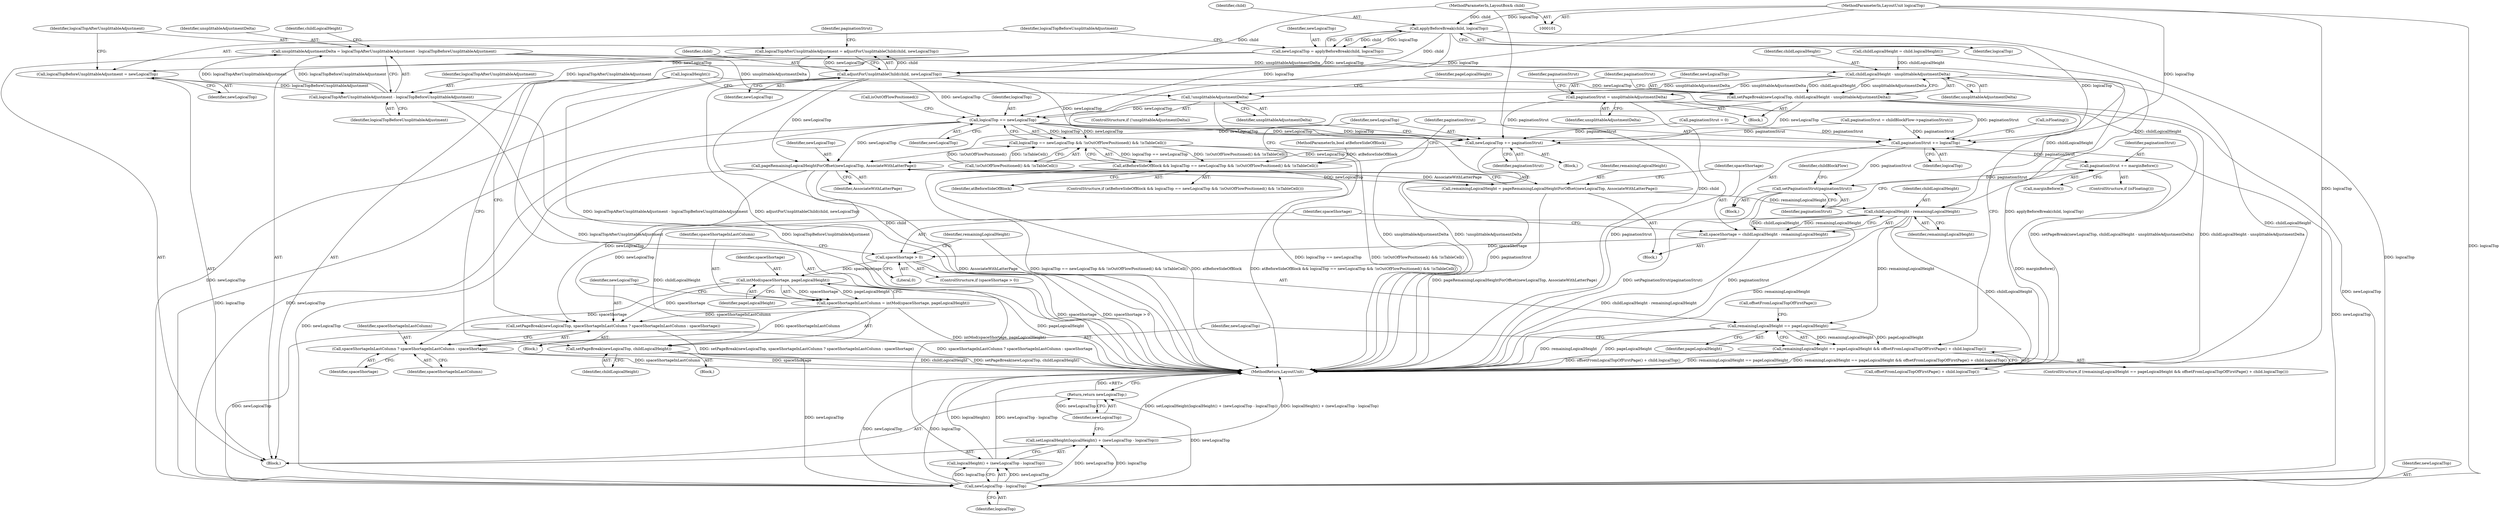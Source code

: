 digraph "1_Chrome_ce70785c73a2b7cf2b34de0d8439ca31929b4743@integer" {
"1000136" [label="(Call,unsplittableAdjustmentDelta = logicalTopAfterUnsplittableAdjustment - logicalTopBeforeUnsplittableAdjustment)"];
"1000138" [label="(Call,logicalTopAfterUnsplittableAdjustment - logicalTopBeforeUnsplittableAdjustment)"];
"1000126" [label="(Call,logicalTopAfterUnsplittableAdjustment = adjustForUnsplittableChild(child, newLogicalTop))"];
"1000128" [label="(Call,adjustForUnsplittableChild(child, newLogicalTop))"];
"1000118" [label="(Call,applyBeforeBreak(child, logicalTop))"];
"1000103" [label="(MethodParameterIn,LayoutBox& child)"];
"1000102" [label="(MethodParameterIn,LayoutUnit logicalTop)"];
"1000116" [label="(Call,newLogicalTop = applyBeforeBreak(child, logicalTop))"];
"1000122" [label="(Call,logicalTopBeforeUnsplittableAdjustment = newLogicalTop)"];
"1000150" [label="(Call,childLogicalHeight - unsplittableAdjustmentDelta)"];
"1000148" [label="(Call,setPageBreak(newLogicalTop, childLogicalHeight - unsplittableAdjustmentDelta))"];
"1000172" [label="(Call,logicalTop == newLogicalTop)"];
"1000171" [label="(Call,logicalTop == newLogicalTop && !isOutOfFlowPositioned() && !isTableCell())"];
"1000169" [label="(Call,atBeforeSideOfBlock && logicalTop == newLogicalTop && !isOutOfFlowPositioned() && !isTableCell())"];
"1000181" [label="(Call,paginationStrut += logicalTop)"];
"1000186" [label="(Call,paginationStrut += marginBefore())"];
"1000189" [label="(Call,setPaginationStrut(paginationStrut))"];
"1000197" [label="(Call,newLogicalTop += paginationStrut)"];
"1000210" [label="(Call,pageRemainingLogicalHeightForOffset(newLogicalTop, AssociateWithLatterPage))"];
"1000208" [label="(Call,remainingLogicalHeight = pageRemainingLogicalHeightForOffset(newLogicalTop, AssociateWithLatterPage))"];
"1000216" [label="(Call,childLogicalHeight - remainingLogicalHeight)"];
"1000214" [label="(Call,spaceShortage = childLogicalHeight - remainingLogicalHeight)"];
"1000220" [label="(Call,spaceShortage > 0)"];
"1000227" [label="(Call,intMod(spaceShortage, pageLogicalHeight))"];
"1000225" [label="(Call,spaceShortageInLastColumn = intMod(spaceShortage, pageLogicalHeight))"];
"1000230" [label="(Call,setPageBreak(newLogicalTop, spaceShortageInLastColumn ? spaceShortageInLastColumn : spaceShortage))"];
"1000252" [label="(Call,newLogicalTop - logicalTop)"];
"1000249" [label="(Call,setLogicalHeight(logicalHeight() + (newLogicalTop - logicalTop)))"];
"1000250" [label="(Call,logicalHeight() + (newLogicalTop - logicalTop))"];
"1000255" [label="(Return,return newLogicalTop;)"];
"1000232" [label="(Call,spaceShortageInLastColumn ? spaceShortageInLastColumn : spaceShortage)"];
"1000239" [label="(Call,remainingLogicalHeight == pageLogicalHeight)"];
"1000238" [label="(Call,remainingLogicalHeight == pageLogicalHeight && offsetFromLogicalTopOfFirstPage() + child.logicalTop())"];
"1000246" [label="(Call,setPageBreak(newLogicalTop, childLogicalHeight))"];
"1000153" [label="(Call,paginationStrut = unsplittableAdjustmentDelta)"];
"1000201" [label="(Call,!unsplittableAdjustmentDelta)"];
"1000246" [label="(Call,setPageBreak(newLogicalTop, childLogicalHeight))"];
"1000175" [label="(Call,!isOutOfFlowPositioned() && !isTableCell())"];
"1000249" [label="(Call,setLogicalHeight(logicalHeight() + (newLogicalTop - logicalTop)))"];
"1000228" [label="(Identifier,spaceShortage)"];
"1000180" [label="(Block,)"];
"1000142" [label="(Call,childLogicalHeight = child.logicalHeight())"];
"1000105" [label="(Block,)"];
"1000140" [label="(Identifier,logicalTopBeforeUnsplittableAdjustment)"];
"1000153" [label="(Call,paginationStrut = unsplittableAdjustmentDelta)"];
"1000103" [label="(MethodParameterIn,LayoutBox& child)"];
"1000235" [label="(Identifier,spaceShortage)"];
"1000123" [label="(Identifier,logicalTopBeforeUnsplittableAdjustment)"];
"1000155" [label="(Identifier,unsplittableAdjustmentDelta)"];
"1000251" [label="(Call,logicalHeight())"];
"1000177" [label="(Call,isOutOfFlowPositioned())"];
"1000150" [label="(Call,childLogicalHeight - unsplittableAdjustmentDelta)"];
"1000216" [label="(Call,childLogicalHeight - remainingLogicalHeight)"];
"1000257" [label="(MethodReturn,LayoutUnit)"];
"1000192" [label="(Identifier,childBlockFlow)"];
"1000239" [label="(Call,remainingLogicalHeight == pageLogicalHeight)"];
"1000169" [label="(Call,atBeforeSideOfBlock && logicalTop == newLogicalTop && !isOutOfFlowPositioned() && !isTableCell())"];
"1000198" [label="(Identifier,newLogicalTop)"];
"1000104" [label="(MethodParameterIn,bool atBeforeSideOfBlock)"];
"1000189" [label="(Call,setPaginationStrut(paginationStrut))"];
"1000241" [label="(Identifier,pageLogicalHeight)"];
"1000212" [label="(Identifier,AssociateWithLatterPage)"];
"1000217" [label="(Identifier,childLogicalHeight)"];
"1000166" [label="(Identifier,paginationStrut)"];
"1000181" [label="(Call,paginationStrut += logicalTop)"];
"1000182" [label="(Identifier,paginationStrut)"];
"1000210" [label="(Call,pageRemainingLogicalHeightForOffset(newLogicalTop, AssociateWithLatterPage))"];
"1000226" [label="(Identifier,spaceShortageInLastColumn)"];
"1000162" [label="(Call,paginationStrut = childBlockFlow->paginationStrut())"];
"1000183" [label="(Identifier,logicalTop)"];
"1000242" [label="(Call,offsetFromLogicalTopOfFirstPage() + child.logicalTop())"];
"1000118" [label="(Call,applyBeforeBreak(child, logicalTop))"];
"1000129" [label="(Identifier,child)"];
"1000233" [label="(Identifier,spaceShortageInLastColumn)"];
"1000219" [label="(ControlStructure,if (spaceShortage > 0))"];
"1000147" [label="(Block,)"];
"1000232" [label="(Call,spaceShortageInLastColumn ? spaceShortageInLastColumn : spaceShortage)"];
"1000209" [label="(Identifier,remainingLogicalHeight)"];
"1000240" [label="(Identifier,remainingLogicalHeight)"];
"1000185" [label="(Call,isFloating())"];
"1000222" [label="(Literal,0)"];
"1000229" [label="(Identifier,pageLogicalHeight)"];
"1000252" [label="(Call,newLogicalTop - logicalTop)"];
"1000220" [label="(Call,spaceShortage > 0)"];
"1000128" [label="(Call,adjustForUnsplittableChild(child, newLogicalTop))"];
"1000152" [label="(Identifier,unsplittableAdjustmentDelta)"];
"1000126" [label="(Call,logicalTopAfterUnsplittableAdjustment = adjustForUnsplittableChild(child, newLogicalTop))"];
"1000238" [label="(Call,remainingLogicalHeight == pageLogicalHeight && offsetFromLogicalTopOfFirstPage() + child.logicalTop())"];
"1000199" [label="(Identifier,paginationStrut)"];
"1000132" [label="(Call,paginationStrut = 0)"];
"1000116" [label="(Call,newLogicalTop = applyBeforeBreak(child, logicalTop))"];
"1000214" [label="(Call,spaceShortage = childLogicalHeight - remainingLogicalHeight)"];
"1000137" [label="(Identifier,unsplittableAdjustmentDelta)"];
"1000234" [label="(Identifier,spaceShortageInLastColumn)"];
"1000171" [label="(Call,logicalTop == newLogicalTop && !isOutOfFlowPositioned() && !isTableCell())"];
"1000255" [label="(Return,return newLogicalTop;)"];
"1000188" [label="(Call,marginBefore())"];
"1000256" [label="(Identifier,newLogicalTop)"];
"1000143" [label="(Identifier,childLogicalHeight)"];
"1000250" [label="(Call,logicalHeight() + (newLogicalTop - logicalTop))"];
"1000154" [label="(Identifier,paginationStrut)"];
"1000117" [label="(Identifier,newLogicalTop)"];
"1000138" [label="(Call,logicalTopAfterUnsplittableAdjustment - logicalTopBeforeUnsplittableAdjustment)"];
"1000119" [label="(Identifier,child)"];
"1000237" [label="(ControlStructure,if (remainingLogicalHeight == pageLogicalHeight && offsetFromLogicalTopOfFirstPage() + child.logicalTop()))"];
"1000173" [label="(Identifier,logicalTop)"];
"1000170" [label="(Identifier,atBeforeSideOfBlock)"];
"1000253" [label="(Identifier,newLogicalTop)"];
"1000223" [label="(Block,)"];
"1000151" [label="(Identifier,childLogicalHeight)"];
"1000206" [label="(Block,)"];
"1000254" [label="(Identifier,logicalTop)"];
"1000202" [label="(Identifier,unsplittableAdjustmentDelta)"];
"1000197" [label="(Call,newLogicalTop += paginationStrut)"];
"1000211" [label="(Identifier,newLogicalTop)"];
"1000149" [label="(Identifier,newLogicalTop)"];
"1000122" [label="(Call,logicalTopBeforeUnsplittableAdjustment = newLogicalTop)"];
"1000187" [label="(Identifier,paginationStrut)"];
"1000196" [label="(Block,)"];
"1000102" [label="(MethodParameterIn,LayoutUnit logicalTop)"];
"1000225" [label="(Call,spaceShortageInLastColumn = intMod(spaceShortage, pageLogicalHeight))"];
"1000231" [label="(Identifier,newLogicalTop)"];
"1000248" [label="(Identifier,childLogicalHeight)"];
"1000127" [label="(Identifier,logicalTopAfterUnsplittableAdjustment)"];
"1000148" [label="(Call,setPageBreak(newLogicalTop, childLogicalHeight - unsplittableAdjustmentDelta))"];
"1000243" [label="(Call,offsetFromLogicalTopOfFirstPage())"];
"1000190" [label="(Identifier,paginationStrut)"];
"1000124" [label="(Identifier,newLogicalTop)"];
"1000200" [label="(ControlStructure,if (!unsplittableAdjustmentDelta))"];
"1000168" [label="(ControlStructure,if (atBeforeSideOfBlock && logicalTop == newLogicalTop && !isOutOfFlowPositioned() && !isTableCell()))"];
"1000227" [label="(Call,intMod(spaceShortage, pageLogicalHeight))"];
"1000186" [label="(Call,paginationStrut += marginBefore())"];
"1000136" [label="(Call,unsplittableAdjustmentDelta = logicalTopAfterUnsplittableAdjustment - logicalTopBeforeUnsplittableAdjustment)"];
"1000174" [label="(Identifier,newLogicalTop)"];
"1000133" [label="(Identifier,paginationStrut)"];
"1000230" [label="(Call,setPageBreak(newLogicalTop, spaceShortageInLastColumn ? spaceShortageInLastColumn : spaceShortage))"];
"1000221" [label="(Identifier,spaceShortage)"];
"1000184" [label="(ControlStructure,if (isFloating()))"];
"1000201" [label="(Call,!unsplittableAdjustmentDelta)"];
"1000139" [label="(Identifier,logicalTopAfterUnsplittableAdjustment)"];
"1000120" [label="(Identifier,logicalTop)"];
"1000247" [label="(Identifier,newLogicalTop)"];
"1000130" [label="(Identifier,newLogicalTop)"];
"1000245" [label="(Block,)"];
"1000208" [label="(Call,remainingLogicalHeight = pageRemainingLogicalHeightForOffset(newLogicalTop, AssociateWithLatterPage))"];
"1000218" [label="(Identifier,remainingLogicalHeight)"];
"1000205" [label="(Identifier,pageLogicalHeight)"];
"1000172" [label="(Call,logicalTop == newLogicalTop)"];
"1000215" [label="(Identifier,spaceShortage)"];
"1000136" -> "1000105"  [label="AST: "];
"1000136" -> "1000138"  [label="CFG: "];
"1000137" -> "1000136"  [label="AST: "];
"1000138" -> "1000136"  [label="AST: "];
"1000143" -> "1000136"  [label="CFG: "];
"1000136" -> "1000257"  [label="DDG: logicalTopAfterUnsplittableAdjustment - logicalTopBeforeUnsplittableAdjustment"];
"1000138" -> "1000136"  [label="DDG: logicalTopAfterUnsplittableAdjustment"];
"1000138" -> "1000136"  [label="DDG: logicalTopBeforeUnsplittableAdjustment"];
"1000136" -> "1000150"  [label="DDG: unsplittableAdjustmentDelta"];
"1000136" -> "1000201"  [label="DDG: unsplittableAdjustmentDelta"];
"1000138" -> "1000140"  [label="CFG: "];
"1000139" -> "1000138"  [label="AST: "];
"1000140" -> "1000138"  [label="AST: "];
"1000138" -> "1000257"  [label="DDG: logicalTopBeforeUnsplittableAdjustment"];
"1000138" -> "1000257"  [label="DDG: logicalTopAfterUnsplittableAdjustment"];
"1000126" -> "1000138"  [label="DDG: logicalTopAfterUnsplittableAdjustment"];
"1000122" -> "1000138"  [label="DDG: logicalTopBeforeUnsplittableAdjustment"];
"1000126" -> "1000105"  [label="AST: "];
"1000126" -> "1000128"  [label="CFG: "];
"1000127" -> "1000126"  [label="AST: "];
"1000128" -> "1000126"  [label="AST: "];
"1000133" -> "1000126"  [label="CFG: "];
"1000126" -> "1000257"  [label="DDG: adjustForUnsplittableChild(child, newLogicalTop)"];
"1000128" -> "1000126"  [label="DDG: child"];
"1000128" -> "1000126"  [label="DDG: newLogicalTop"];
"1000128" -> "1000130"  [label="CFG: "];
"1000129" -> "1000128"  [label="AST: "];
"1000130" -> "1000128"  [label="AST: "];
"1000128" -> "1000257"  [label="DDG: child"];
"1000118" -> "1000128"  [label="DDG: child"];
"1000103" -> "1000128"  [label="DDG: child"];
"1000116" -> "1000128"  [label="DDG: newLogicalTop"];
"1000128" -> "1000148"  [label="DDG: newLogicalTop"];
"1000128" -> "1000172"  [label="DDG: newLogicalTop"];
"1000128" -> "1000197"  [label="DDG: newLogicalTop"];
"1000128" -> "1000210"  [label="DDG: newLogicalTop"];
"1000128" -> "1000252"  [label="DDG: newLogicalTop"];
"1000118" -> "1000116"  [label="AST: "];
"1000118" -> "1000120"  [label="CFG: "];
"1000119" -> "1000118"  [label="AST: "];
"1000120" -> "1000118"  [label="AST: "];
"1000116" -> "1000118"  [label="CFG: "];
"1000118" -> "1000116"  [label="DDG: child"];
"1000118" -> "1000116"  [label="DDG: logicalTop"];
"1000103" -> "1000118"  [label="DDG: child"];
"1000102" -> "1000118"  [label="DDG: logicalTop"];
"1000118" -> "1000172"  [label="DDG: logicalTop"];
"1000118" -> "1000181"  [label="DDG: logicalTop"];
"1000118" -> "1000252"  [label="DDG: logicalTop"];
"1000103" -> "1000101"  [label="AST: "];
"1000103" -> "1000257"  [label="DDG: child"];
"1000102" -> "1000101"  [label="AST: "];
"1000102" -> "1000257"  [label="DDG: logicalTop"];
"1000102" -> "1000172"  [label="DDG: logicalTop"];
"1000102" -> "1000181"  [label="DDG: logicalTop"];
"1000102" -> "1000252"  [label="DDG: logicalTop"];
"1000116" -> "1000105"  [label="AST: "];
"1000117" -> "1000116"  [label="AST: "];
"1000123" -> "1000116"  [label="CFG: "];
"1000116" -> "1000257"  [label="DDG: applyBeforeBreak(child, logicalTop)"];
"1000116" -> "1000122"  [label="DDG: newLogicalTop"];
"1000122" -> "1000105"  [label="AST: "];
"1000122" -> "1000124"  [label="CFG: "];
"1000123" -> "1000122"  [label="AST: "];
"1000124" -> "1000122"  [label="AST: "];
"1000127" -> "1000122"  [label="CFG: "];
"1000150" -> "1000148"  [label="AST: "];
"1000150" -> "1000152"  [label="CFG: "];
"1000151" -> "1000150"  [label="AST: "];
"1000152" -> "1000150"  [label="AST: "];
"1000148" -> "1000150"  [label="CFG: "];
"1000150" -> "1000257"  [label="DDG: childLogicalHeight"];
"1000150" -> "1000148"  [label="DDG: childLogicalHeight"];
"1000150" -> "1000148"  [label="DDG: unsplittableAdjustmentDelta"];
"1000142" -> "1000150"  [label="DDG: childLogicalHeight"];
"1000150" -> "1000153"  [label="DDG: unsplittableAdjustmentDelta"];
"1000150" -> "1000201"  [label="DDG: unsplittableAdjustmentDelta"];
"1000150" -> "1000216"  [label="DDG: childLogicalHeight"];
"1000148" -> "1000147"  [label="AST: "];
"1000149" -> "1000148"  [label="AST: "];
"1000154" -> "1000148"  [label="CFG: "];
"1000148" -> "1000257"  [label="DDG: setPageBreak(newLogicalTop, childLogicalHeight - unsplittableAdjustmentDelta)"];
"1000148" -> "1000257"  [label="DDG: childLogicalHeight - unsplittableAdjustmentDelta"];
"1000148" -> "1000172"  [label="DDG: newLogicalTop"];
"1000148" -> "1000197"  [label="DDG: newLogicalTop"];
"1000148" -> "1000210"  [label="DDG: newLogicalTop"];
"1000148" -> "1000252"  [label="DDG: newLogicalTop"];
"1000172" -> "1000171"  [label="AST: "];
"1000172" -> "1000174"  [label="CFG: "];
"1000173" -> "1000172"  [label="AST: "];
"1000174" -> "1000172"  [label="AST: "];
"1000177" -> "1000172"  [label="CFG: "];
"1000171" -> "1000172"  [label="CFG: "];
"1000172" -> "1000171"  [label="DDG: logicalTop"];
"1000172" -> "1000171"  [label="DDG: newLogicalTop"];
"1000172" -> "1000181"  [label="DDG: logicalTop"];
"1000172" -> "1000197"  [label="DDG: newLogicalTop"];
"1000172" -> "1000210"  [label="DDG: newLogicalTop"];
"1000172" -> "1000252"  [label="DDG: newLogicalTop"];
"1000172" -> "1000252"  [label="DDG: logicalTop"];
"1000171" -> "1000169"  [label="AST: "];
"1000171" -> "1000175"  [label="CFG: "];
"1000175" -> "1000171"  [label="AST: "];
"1000169" -> "1000171"  [label="CFG: "];
"1000171" -> "1000257"  [label="DDG: logicalTop == newLogicalTop"];
"1000171" -> "1000257"  [label="DDG: !isOutOfFlowPositioned() && !isTableCell()"];
"1000171" -> "1000169"  [label="DDG: logicalTop == newLogicalTop"];
"1000171" -> "1000169"  [label="DDG: !isOutOfFlowPositioned() && !isTableCell()"];
"1000175" -> "1000171"  [label="DDG: !isOutOfFlowPositioned()"];
"1000175" -> "1000171"  [label="DDG: !isTableCell()"];
"1000169" -> "1000168"  [label="AST: "];
"1000169" -> "1000170"  [label="CFG: "];
"1000170" -> "1000169"  [label="AST: "];
"1000182" -> "1000169"  [label="CFG: "];
"1000198" -> "1000169"  [label="CFG: "];
"1000169" -> "1000257"  [label="DDG: atBeforeSideOfBlock && logicalTop == newLogicalTop && !isOutOfFlowPositioned() && !isTableCell()"];
"1000169" -> "1000257"  [label="DDG: logicalTop == newLogicalTop && !isOutOfFlowPositioned() && !isTableCell()"];
"1000169" -> "1000257"  [label="DDG: atBeforeSideOfBlock"];
"1000104" -> "1000169"  [label="DDG: atBeforeSideOfBlock"];
"1000181" -> "1000180"  [label="AST: "];
"1000181" -> "1000183"  [label="CFG: "];
"1000182" -> "1000181"  [label="AST: "];
"1000183" -> "1000181"  [label="AST: "];
"1000185" -> "1000181"  [label="CFG: "];
"1000132" -> "1000181"  [label="DDG: paginationStrut"];
"1000153" -> "1000181"  [label="DDG: paginationStrut"];
"1000162" -> "1000181"  [label="DDG: paginationStrut"];
"1000181" -> "1000186"  [label="DDG: paginationStrut"];
"1000181" -> "1000189"  [label="DDG: paginationStrut"];
"1000186" -> "1000184"  [label="AST: "];
"1000186" -> "1000188"  [label="CFG: "];
"1000187" -> "1000186"  [label="AST: "];
"1000188" -> "1000186"  [label="AST: "];
"1000190" -> "1000186"  [label="CFG: "];
"1000186" -> "1000257"  [label="DDG: marginBefore()"];
"1000186" -> "1000189"  [label="DDG: paginationStrut"];
"1000189" -> "1000180"  [label="AST: "];
"1000189" -> "1000190"  [label="CFG: "];
"1000190" -> "1000189"  [label="AST: "];
"1000192" -> "1000189"  [label="CFG: "];
"1000189" -> "1000257"  [label="DDG: paginationStrut"];
"1000189" -> "1000257"  [label="DDG: setPaginationStrut(paginationStrut)"];
"1000197" -> "1000196"  [label="AST: "];
"1000197" -> "1000199"  [label="CFG: "];
"1000198" -> "1000197"  [label="AST: "];
"1000199" -> "1000197"  [label="AST: "];
"1000202" -> "1000197"  [label="CFG: "];
"1000197" -> "1000257"  [label="DDG: paginationStrut"];
"1000132" -> "1000197"  [label="DDG: paginationStrut"];
"1000153" -> "1000197"  [label="DDG: paginationStrut"];
"1000162" -> "1000197"  [label="DDG: paginationStrut"];
"1000197" -> "1000210"  [label="DDG: newLogicalTop"];
"1000197" -> "1000252"  [label="DDG: newLogicalTop"];
"1000210" -> "1000208"  [label="AST: "];
"1000210" -> "1000212"  [label="CFG: "];
"1000211" -> "1000210"  [label="AST: "];
"1000212" -> "1000210"  [label="AST: "];
"1000208" -> "1000210"  [label="CFG: "];
"1000210" -> "1000257"  [label="DDG: AssociateWithLatterPage"];
"1000210" -> "1000208"  [label="DDG: newLogicalTop"];
"1000210" -> "1000208"  [label="DDG: AssociateWithLatterPage"];
"1000210" -> "1000230"  [label="DDG: newLogicalTop"];
"1000210" -> "1000246"  [label="DDG: newLogicalTop"];
"1000210" -> "1000252"  [label="DDG: newLogicalTop"];
"1000208" -> "1000206"  [label="AST: "];
"1000209" -> "1000208"  [label="AST: "];
"1000215" -> "1000208"  [label="CFG: "];
"1000208" -> "1000257"  [label="DDG: pageRemainingLogicalHeightForOffset(newLogicalTop, AssociateWithLatterPage)"];
"1000208" -> "1000216"  [label="DDG: remainingLogicalHeight"];
"1000216" -> "1000214"  [label="AST: "];
"1000216" -> "1000218"  [label="CFG: "];
"1000217" -> "1000216"  [label="AST: "];
"1000218" -> "1000216"  [label="AST: "];
"1000214" -> "1000216"  [label="CFG: "];
"1000216" -> "1000257"  [label="DDG: remainingLogicalHeight"];
"1000216" -> "1000257"  [label="DDG: childLogicalHeight"];
"1000216" -> "1000214"  [label="DDG: childLogicalHeight"];
"1000216" -> "1000214"  [label="DDG: remainingLogicalHeight"];
"1000142" -> "1000216"  [label="DDG: childLogicalHeight"];
"1000216" -> "1000239"  [label="DDG: remainingLogicalHeight"];
"1000216" -> "1000246"  [label="DDG: childLogicalHeight"];
"1000214" -> "1000206"  [label="AST: "];
"1000215" -> "1000214"  [label="AST: "];
"1000221" -> "1000214"  [label="CFG: "];
"1000214" -> "1000257"  [label="DDG: childLogicalHeight - remainingLogicalHeight"];
"1000214" -> "1000220"  [label="DDG: spaceShortage"];
"1000220" -> "1000219"  [label="AST: "];
"1000220" -> "1000222"  [label="CFG: "];
"1000221" -> "1000220"  [label="AST: "];
"1000222" -> "1000220"  [label="AST: "];
"1000226" -> "1000220"  [label="CFG: "];
"1000240" -> "1000220"  [label="CFG: "];
"1000220" -> "1000257"  [label="DDG: spaceShortage"];
"1000220" -> "1000257"  [label="DDG: spaceShortage > 0"];
"1000220" -> "1000227"  [label="DDG: spaceShortage"];
"1000227" -> "1000225"  [label="AST: "];
"1000227" -> "1000229"  [label="CFG: "];
"1000228" -> "1000227"  [label="AST: "];
"1000229" -> "1000227"  [label="AST: "];
"1000225" -> "1000227"  [label="CFG: "];
"1000227" -> "1000257"  [label="DDG: pageLogicalHeight"];
"1000227" -> "1000225"  [label="DDG: spaceShortage"];
"1000227" -> "1000225"  [label="DDG: pageLogicalHeight"];
"1000227" -> "1000230"  [label="DDG: spaceShortage"];
"1000227" -> "1000232"  [label="DDG: spaceShortage"];
"1000225" -> "1000223"  [label="AST: "];
"1000226" -> "1000225"  [label="AST: "];
"1000231" -> "1000225"  [label="CFG: "];
"1000225" -> "1000257"  [label="DDG: intMod(spaceShortage, pageLogicalHeight)"];
"1000225" -> "1000230"  [label="DDG: spaceShortageInLastColumn"];
"1000225" -> "1000232"  [label="DDG: spaceShortageInLastColumn"];
"1000230" -> "1000223"  [label="AST: "];
"1000230" -> "1000232"  [label="CFG: "];
"1000231" -> "1000230"  [label="AST: "];
"1000232" -> "1000230"  [label="AST: "];
"1000251" -> "1000230"  [label="CFG: "];
"1000230" -> "1000257"  [label="DDG: spaceShortageInLastColumn ? spaceShortageInLastColumn : spaceShortage"];
"1000230" -> "1000257"  [label="DDG: setPageBreak(newLogicalTop, spaceShortageInLastColumn ? spaceShortageInLastColumn : spaceShortage)"];
"1000230" -> "1000252"  [label="DDG: newLogicalTop"];
"1000252" -> "1000250"  [label="AST: "];
"1000252" -> "1000254"  [label="CFG: "];
"1000253" -> "1000252"  [label="AST: "];
"1000254" -> "1000252"  [label="AST: "];
"1000250" -> "1000252"  [label="CFG: "];
"1000252" -> "1000257"  [label="DDG: newLogicalTop"];
"1000252" -> "1000257"  [label="DDG: logicalTop"];
"1000252" -> "1000249"  [label="DDG: newLogicalTop"];
"1000252" -> "1000249"  [label="DDG: logicalTop"];
"1000252" -> "1000250"  [label="DDG: newLogicalTop"];
"1000252" -> "1000250"  [label="DDG: logicalTop"];
"1000246" -> "1000252"  [label="DDG: newLogicalTop"];
"1000252" -> "1000255"  [label="DDG: newLogicalTop"];
"1000249" -> "1000105"  [label="AST: "];
"1000249" -> "1000250"  [label="CFG: "];
"1000250" -> "1000249"  [label="AST: "];
"1000256" -> "1000249"  [label="CFG: "];
"1000249" -> "1000257"  [label="DDG: logicalHeight() + (newLogicalTop - logicalTop)"];
"1000249" -> "1000257"  [label="DDG: setLogicalHeight(logicalHeight() + (newLogicalTop - logicalTop))"];
"1000251" -> "1000250"  [label="AST: "];
"1000250" -> "1000257"  [label="DDG: logicalHeight()"];
"1000250" -> "1000257"  [label="DDG: newLogicalTop - logicalTop"];
"1000255" -> "1000105"  [label="AST: "];
"1000255" -> "1000256"  [label="CFG: "];
"1000256" -> "1000255"  [label="AST: "];
"1000257" -> "1000255"  [label="CFG: "];
"1000255" -> "1000257"  [label="DDG: <RET>"];
"1000256" -> "1000255"  [label="DDG: newLogicalTop"];
"1000232" -> "1000234"  [label="CFG: "];
"1000232" -> "1000235"  [label="CFG: "];
"1000233" -> "1000232"  [label="AST: "];
"1000234" -> "1000232"  [label="AST: "];
"1000235" -> "1000232"  [label="AST: "];
"1000232" -> "1000257"  [label="DDG: spaceShortageInLastColumn"];
"1000232" -> "1000257"  [label="DDG: spaceShortage"];
"1000239" -> "1000238"  [label="AST: "];
"1000239" -> "1000241"  [label="CFG: "];
"1000240" -> "1000239"  [label="AST: "];
"1000241" -> "1000239"  [label="AST: "];
"1000243" -> "1000239"  [label="CFG: "];
"1000238" -> "1000239"  [label="CFG: "];
"1000239" -> "1000257"  [label="DDG: remainingLogicalHeight"];
"1000239" -> "1000257"  [label="DDG: pageLogicalHeight"];
"1000239" -> "1000238"  [label="DDG: remainingLogicalHeight"];
"1000239" -> "1000238"  [label="DDG: pageLogicalHeight"];
"1000238" -> "1000237"  [label="AST: "];
"1000238" -> "1000242"  [label="CFG: "];
"1000242" -> "1000238"  [label="AST: "];
"1000247" -> "1000238"  [label="CFG: "];
"1000251" -> "1000238"  [label="CFG: "];
"1000238" -> "1000257"  [label="DDG: remainingLogicalHeight == pageLogicalHeight"];
"1000238" -> "1000257"  [label="DDG: remainingLogicalHeight == pageLogicalHeight && offsetFromLogicalTopOfFirstPage() + child.logicalTop()"];
"1000238" -> "1000257"  [label="DDG: offsetFromLogicalTopOfFirstPage() + child.logicalTop()"];
"1000246" -> "1000245"  [label="AST: "];
"1000246" -> "1000248"  [label="CFG: "];
"1000247" -> "1000246"  [label="AST: "];
"1000248" -> "1000246"  [label="AST: "];
"1000251" -> "1000246"  [label="CFG: "];
"1000246" -> "1000257"  [label="DDG: childLogicalHeight"];
"1000246" -> "1000257"  [label="DDG: setPageBreak(newLogicalTop, childLogicalHeight)"];
"1000153" -> "1000147"  [label="AST: "];
"1000153" -> "1000155"  [label="CFG: "];
"1000154" -> "1000153"  [label="AST: "];
"1000155" -> "1000153"  [label="AST: "];
"1000166" -> "1000153"  [label="CFG: "];
"1000153" -> "1000257"  [label="DDG: paginationStrut"];
"1000201" -> "1000200"  [label="AST: "];
"1000201" -> "1000202"  [label="CFG: "];
"1000202" -> "1000201"  [label="AST: "];
"1000205" -> "1000201"  [label="CFG: "];
"1000251" -> "1000201"  [label="CFG: "];
"1000201" -> "1000257"  [label="DDG: unsplittableAdjustmentDelta"];
"1000201" -> "1000257"  [label="DDG: !unsplittableAdjustmentDelta"];
}

